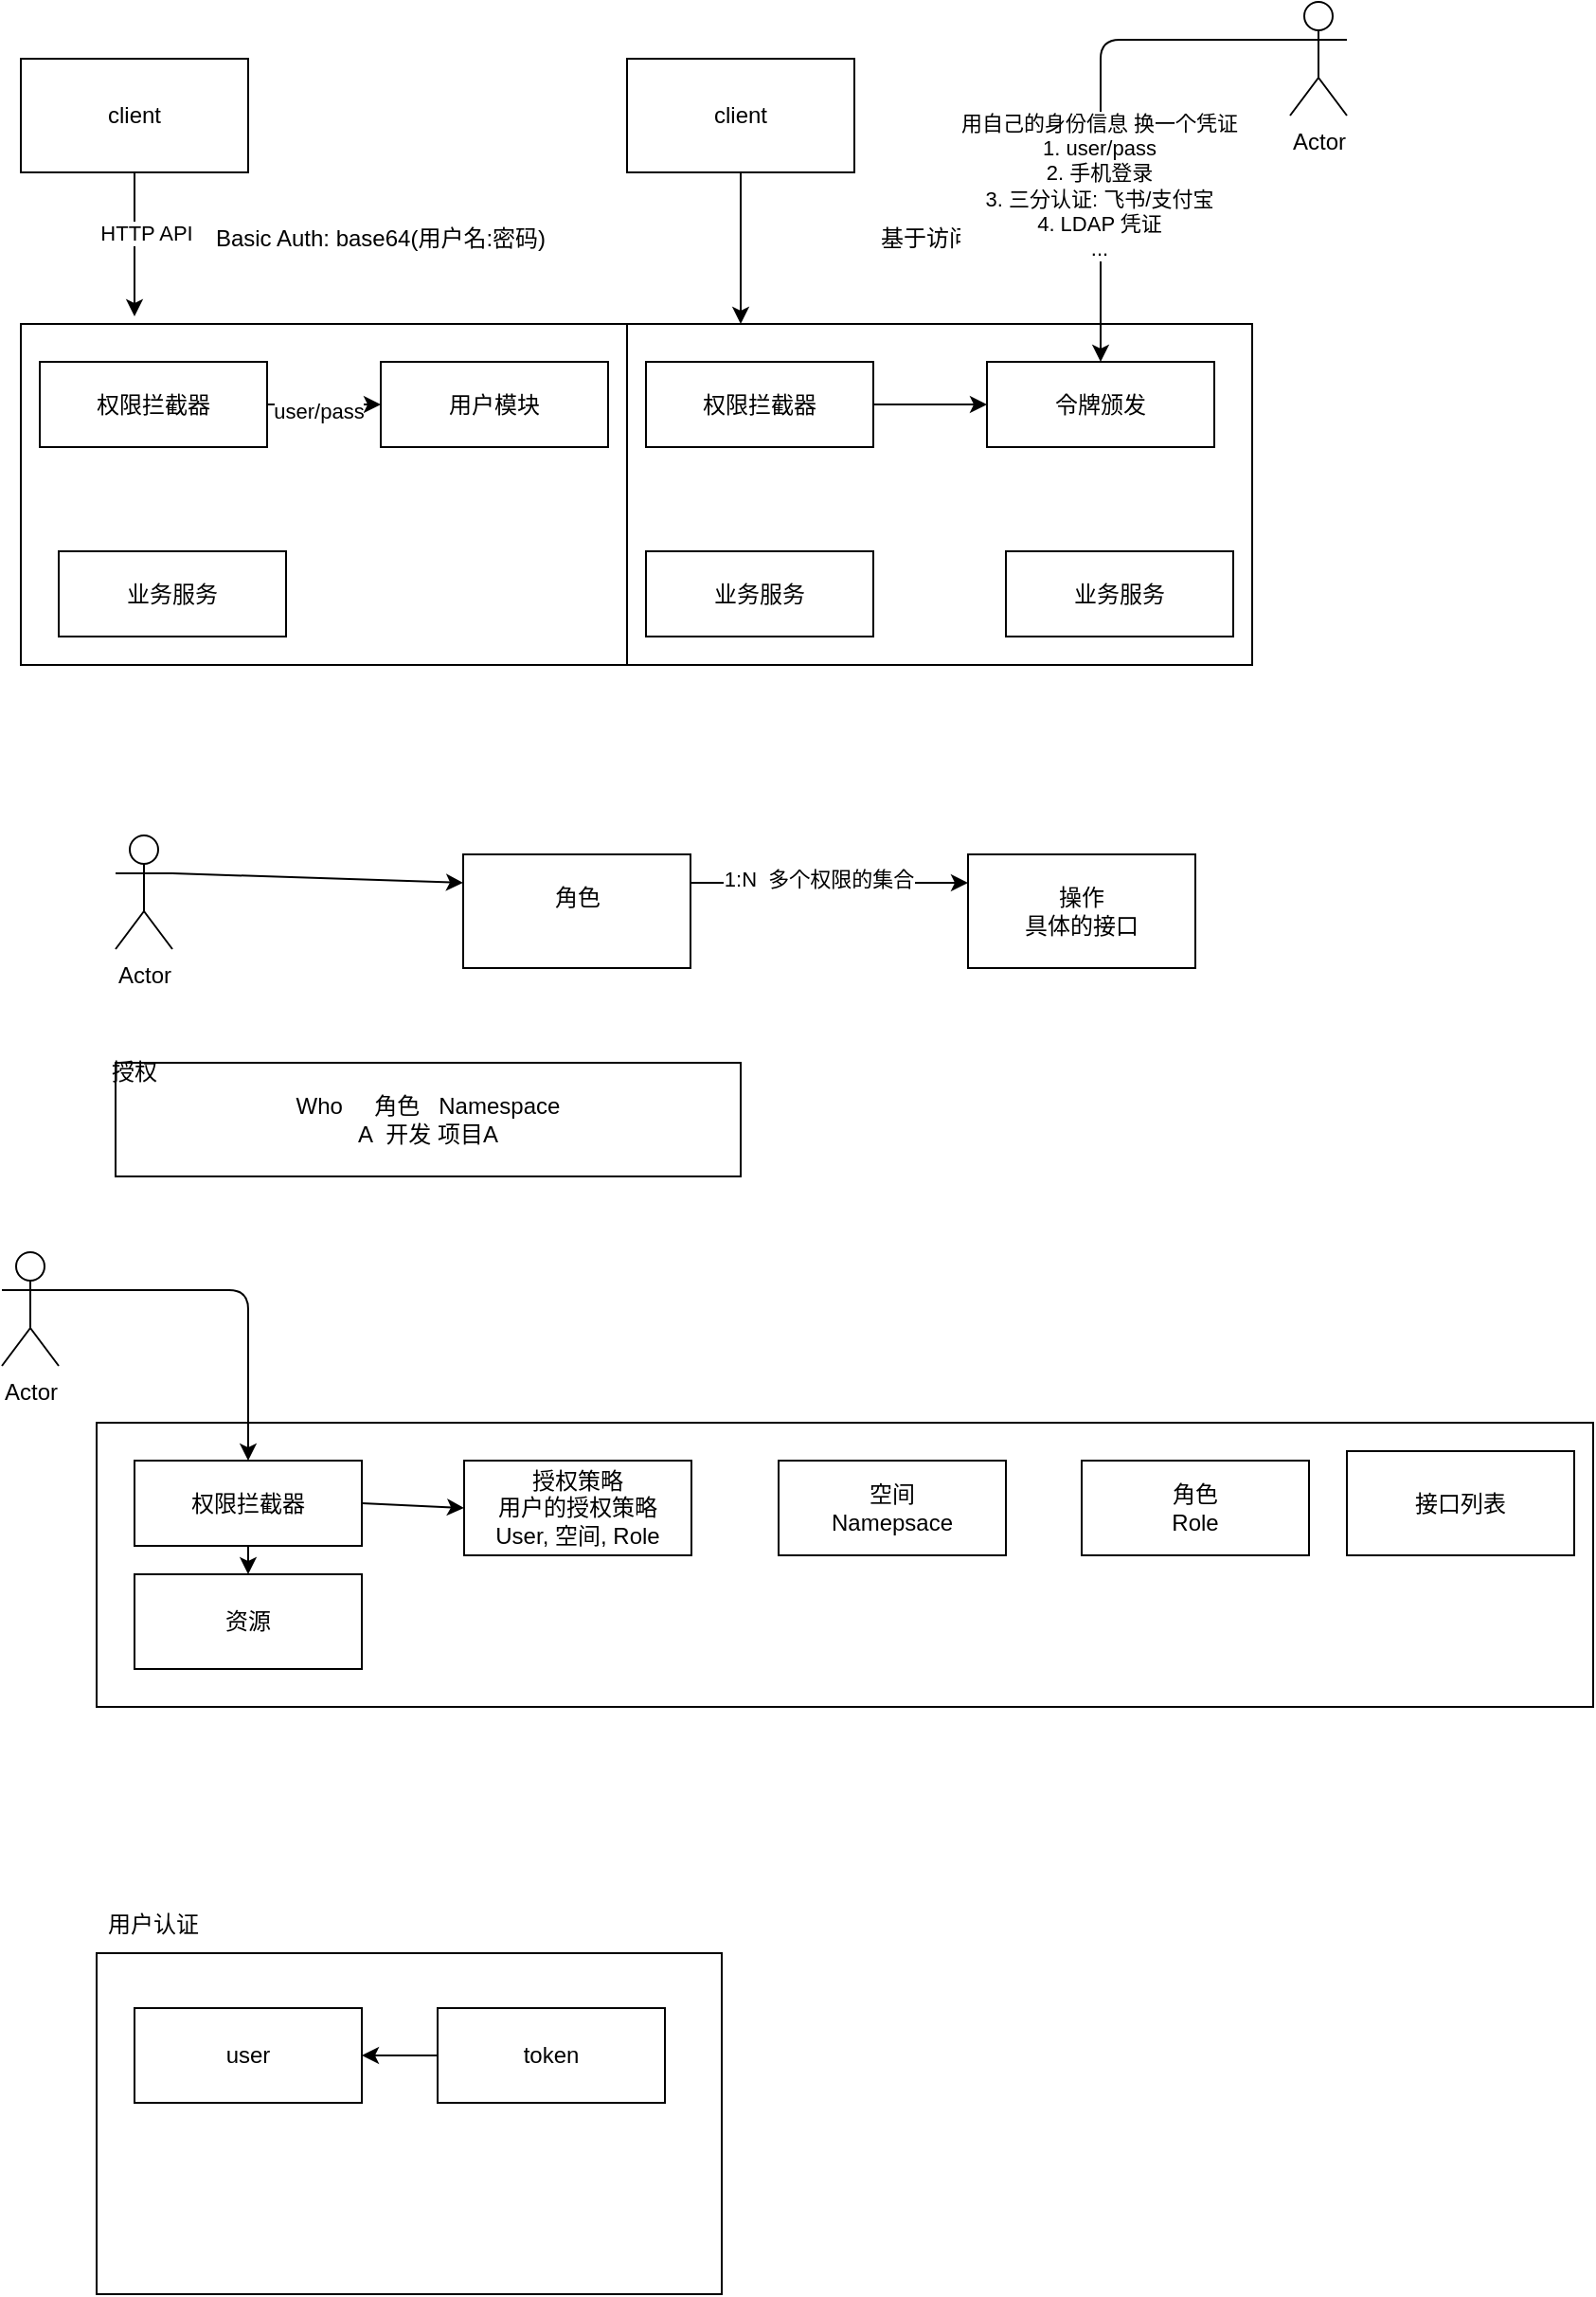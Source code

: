 <mxfile>
    <diagram id="kBUSl4Twz2xUubsumQ87" name="第 1 页">
        <mxGraphModel dx="892" dy="371" grid="1" gridSize="10" guides="1" tooltips="1" connect="1" arrows="1" fold="1" page="1" pageScale="1" pageWidth="827" pageHeight="1169" math="0" shadow="0">
            <root>
                <mxCell id="0"/>
                <mxCell id="1" parent="0"/>
                <mxCell id="24" value="" style="rounded=0;whiteSpace=wrap;html=1;" parent="1" vertex="1">
                    <mxGeometry x="380" y="230" width="330" height="180" as="geometry"/>
                </mxCell>
                <mxCell id="2" value="" style="rounded=0;whiteSpace=wrap;html=1;" parent="1" vertex="1">
                    <mxGeometry x="60" y="230" width="320" height="180" as="geometry"/>
                </mxCell>
                <mxCell id="3" value="client" style="rounded=0;whiteSpace=wrap;html=1;" parent="1" vertex="1">
                    <mxGeometry x="60" y="90" width="120" height="60" as="geometry"/>
                </mxCell>
                <mxCell id="4" style="edgeStyle=none;html=1;exitX=0.5;exitY=1;exitDx=0;exitDy=0;" parent="1" source="3" edge="1">
                    <mxGeometry relative="1" as="geometry">
                        <mxPoint x="120" y="226" as="targetPoint"/>
                    </mxGeometry>
                </mxCell>
                <mxCell id="5" value="HTTP API" style="edgeLabel;html=1;align=center;verticalAlign=middle;resizable=0;points=[];" parent="4" vertex="1" connectable="0">
                    <mxGeometry x="-0.165" y="6" relative="1" as="geometry">
                        <mxPoint as="offset"/>
                    </mxGeometry>
                </mxCell>
                <mxCell id="6" value="Basic Auth: base64(用户名:密码)" style="text;html=1;align=center;verticalAlign=middle;whiteSpace=wrap;rounded=0;" parent="1" vertex="1">
                    <mxGeometry x="160" y="170" width="180" height="30" as="geometry"/>
                </mxCell>
                <mxCell id="9" style="edgeStyle=none;html=1;exitX=1;exitY=0.5;exitDx=0;exitDy=0;entryX=0;entryY=0.5;entryDx=0;entryDy=0;" parent="1" source="7" target="8" edge="1">
                    <mxGeometry relative="1" as="geometry"/>
                </mxCell>
                <mxCell id="10" value="user/pass" style="edgeLabel;html=1;align=center;verticalAlign=middle;resizable=0;points=[];" parent="9" vertex="1" connectable="0">
                    <mxGeometry x="-0.098" y="-3" relative="1" as="geometry">
                        <mxPoint as="offset"/>
                    </mxGeometry>
                </mxCell>
                <mxCell id="7" value="权限拦截器" style="rounded=0;whiteSpace=wrap;html=1;" parent="1" vertex="1">
                    <mxGeometry x="70" y="250" width="120" height="45" as="geometry"/>
                </mxCell>
                <mxCell id="8" value="用户模块" style="rounded=0;whiteSpace=wrap;html=1;" parent="1" vertex="1">
                    <mxGeometry x="250" y="250" width="120" height="45" as="geometry"/>
                </mxCell>
                <mxCell id="11" value="client" style="rounded=0;whiteSpace=wrap;html=1;" parent="1" vertex="1">
                    <mxGeometry x="380" y="90" width="120" height="60" as="geometry"/>
                </mxCell>
                <mxCell id="12" style="edgeStyle=none;html=1;exitX=0.5;exitY=1;exitDx=0;exitDy=0;" parent="1" source="11" edge="1">
                    <mxGeometry relative="1" as="geometry">
                        <mxPoint x="440" y="230" as="targetPoint"/>
                    </mxGeometry>
                </mxCell>
                <mxCell id="13" value="基于访问令牌" style="text;html=1;align=center;verticalAlign=middle;whiteSpace=wrap;rounded=0;" parent="1" vertex="1">
                    <mxGeometry x="460" y="170" width="180" height="30" as="geometry"/>
                </mxCell>
                <mxCell id="17" style="edgeStyle=orthogonalEdgeStyle;html=1;exitX=0;exitY=0.333;exitDx=0;exitDy=0;exitPerimeter=0;entryX=0.5;entryY=0;entryDx=0;entryDy=0;" parent="1" source="15" target="16" edge="1">
                    <mxGeometry relative="1" as="geometry"/>
                </mxCell>
                <mxCell id="18" value="用自己的身份信息 换一个凭证&lt;div&gt;1. user/pass&lt;/div&gt;&lt;div&gt;2. 手机登录&lt;/div&gt;&lt;div&gt;3. 三分认证: 飞书/支付宝&lt;/div&gt;&lt;div&gt;4. LDAP 凭证&lt;/div&gt;&lt;div&gt;...&lt;/div&gt;" style="edgeLabel;html=1;align=center;verticalAlign=middle;resizable=0;points=[];" parent="17" vertex="1" connectable="0">
                    <mxGeometry x="0.31" y="-1" relative="1" as="geometry">
                        <mxPoint as="offset"/>
                    </mxGeometry>
                </mxCell>
                <mxCell id="15" value="Actor" style="shape=umlActor;verticalLabelPosition=bottom;verticalAlign=top;html=1;outlineConnect=0;" parent="1" vertex="1">
                    <mxGeometry x="730" y="60" width="30" height="60" as="geometry"/>
                </mxCell>
                <mxCell id="16" value="令牌颁发" style="rounded=0;whiteSpace=wrap;html=1;" parent="1" vertex="1">
                    <mxGeometry x="570" y="250" width="120" height="45" as="geometry"/>
                </mxCell>
                <mxCell id="19" value="业务服务" style="rounded=0;whiteSpace=wrap;html=1;" parent="1" vertex="1">
                    <mxGeometry x="80" y="350" width="120" height="45" as="geometry"/>
                </mxCell>
                <mxCell id="20" value="业务服务" style="rounded=0;whiteSpace=wrap;html=1;" parent="1" vertex="1">
                    <mxGeometry x="390" y="350" width="120" height="45" as="geometry"/>
                </mxCell>
                <mxCell id="21" value="业务服务" style="rounded=0;whiteSpace=wrap;html=1;" parent="1" vertex="1">
                    <mxGeometry x="580" y="350" width="120" height="45" as="geometry"/>
                </mxCell>
                <mxCell id="23" style="edgeStyle=none;html=1;exitX=1;exitY=0.5;exitDx=0;exitDy=0;entryX=0;entryY=0.5;entryDx=0;entryDy=0;" parent="1" source="22" target="16" edge="1">
                    <mxGeometry relative="1" as="geometry"/>
                </mxCell>
                <mxCell id="22" value="权限拦截器" style="rounded=0;whiteSpace=wrap;html=1;" parent="1" vertex="1">
                    <mxGeometry x="390" y="250" width="120" height="45" as="geometry"/>
                </mxCell>
                <mxCell id="25" value="操作&lt;div&gt;具体的接口&lt;/div&gt;" style="rounded=0;whiteSpace=wrap;html=1;" parent="1" vertex="1">
                    <mxGeometry x="560" y="510" width="120" height="60" as="geometry"/>
                </mxCell>
                <mxCell id="32" style="edgeStyle=none;html=1;exitX=1;exitY=0.333;exitDx=0;exitDy=0;exitPerimeter=0;entryX=0;entryY=0.25;entryDx=0;entryDy=0;" parent="1" source="26" target="29" edge="1">
                    <mxGeometry relative="1" as="geometry"/>
                </mxCell>
                <mxCell id="26" value="Actor" style="shape=umlActor;verticalLabelPosition=bottom;verticalAlign=top;html=1;outlineConnect=0;" parent="1" vertex="1">
                    <mxGeometry x="110" y="500" width="30" height="60" as="geometry"/>
                </mxCell>
                <mxCell id="27" value="Who&amp;nbsp; &amp;nbsp; &amp;nbsp;角色&amp;nbsp; &amp;nbsp;Namespace&lt;div&gt;A&amp;nbsp; 开发 项目A&lt;/div&gt;" style="rounded=0;whiteSpace=wrap;html=1;" parent="1" vertex="1">
                    <mxGeometry x="110" y="620" width="330" height="60" as="geometry"/>
                </mxCell>
                <mxCell id="28" value="授权" style="text;html=1;align=center;verticalAlign=middle;whiteSpace=wrap;rounded=0;" parent="1" vertex="1">
                    <mxGeometry x="90" y="610" width="60" height="30" as="geometry"/>
                </mxCell>
                <mxCell id="30" style="edgeStyle=none;html=1;exitX=1;exitY=0.25;exitDx=0;exitDy=0;entryX=0;entryY=0.25;entryDx=0;entryDy=0;" parent="1" source="29" target="25" edge="1">
                    <mxGeometry relative="1" as="geometry"/>
                </mxCell>
                <mxCell id="31" value="1:N&amp;nbsp; 多个权限的集合" style="edgeLabel;html=1;align=center;verticalAlign=middle;resizable=0;points=[];" parent="30" vertex="1" connectable="0">
                    <mxGeometry x="0.325" y="2" relative="1" as="geometry">
                        <mxPoint x="-30" as="offset"/>
                    </mxGeometry>
                </mxCell>
                <mxCell id="29" value="角色&lt;div&gt;&lt;br&gt;&lt;/div&gt;" style="rounded=0;whiteSpace=wrap;html=1;" parent="1" vertex="1">
                    <mxGeometry x="293.5" y="510" width="120" height="60" as="geometry"/>
                </mxCell>
                <mxCell id="34" value="" style="rounded=0;whiteSpace=wrap;html=1;" parent="1" vertex="1">
                    <mxGeometry x="100" y="810" width="790" height="150" as="geometry"/>
                </mxCell>
                <mxCell id="37" style="html=1;exitX=1;exitY=0.333;exitDx=0;exitDy=0;exitPerimeter=0;entryX=0.5;entryY=0;entryDx=0;entryDy=0;edgeStyle=orthogonalEdgeStyle;" parent="1" source="35" target="38" edge="1">
                    <mxGeometry relative="1" as="geometry"/>
                </mxCell>
                <mxCell id="35" value="Actor" style="shape=umlActor;verticalLabelPosition=bottom;verticalAlign=top;html=1;outlineConnect=0;" parent="1" vertex="1">
                    <mxGeometry x="50" y="720" width="30" height="60" as="geometry"/>
                </mxCell>
                <mxCell id="36" value="资源" style="rounded=0;whiteSpace=wrap;html=1;" parent="1" vertex="1">
                    <mxGeometry x="120" y="890" width="120" height="50" as="geometry"/>
                </mxCell>
                <mxCell id="39" style="edgeStyle=none;html=1;exitX=0.5;exitY=1;exitDx=0;exitDy=0;entryX=0.5;entryY=0;entryDx=0;entryDy=0;" parent="1" source="38" target="36" edge="1">
                    <mxGeometry relative="1" as="geometry"/>
                </mxCell>
                <mxCell id="41" style="edgeStyle=none;html=1;exitX=1;exitY=0.5;exitDx=0;exitDy=0;entryX=0;entryY=0.5;entryDx=0;entryDy=0;" parent="1" source="38" target="40" edge="1">
                    <mxGeometry relative="1" as="geometry"/>
                </mxCell>
                <mxCell id="38" value="权限拦截器" style="rounded=0;whiteSpace=wrap;html=1;" parent="1" vertex="1">
                    <mxGeometry x="120" y="830" width="120" height="45" as="geometry"/>
                </mxCell>
                <mxCell id="40" value="授权策略&lt;div&gt;用户的授权策略&lt;/div&gt;&lt;div&gt;User, 空间, Role&lt;/div&gt;" style="rounded=0;whiteSpace=wrap;html=1;" parent="1" vertex="1">
                    <mxGeometry x="294" y="830" width="120" height="50" as="geometry"/>
                </mxCell>
                <mxCell id="42" value="空间&lt;div&gt;Namepsace&lt;/div&gt;" style="rounded=0;whiteSpace=wrap;html=1;" parent="1" vertex="1">
                    <mxGeometry x="460" y="830" width="120" height="50" as="geometry"/>
                </mxCell>
                <mxCell id="43" value="角色&lt;div&gt;Role&lt;/div&gt;" style="rounded=0;whiteSpace=wrap;html=1;" parent="1" vertex="1">
                    <mxGeometry x="620" y="830" width="120" height="50" as="geometry"/>
                </mxCell>
                <mxCell id="44" value="接口列表" style="rounded=0;whiteSpace=wrap;html=1;" parent="1" vertex="1">
                    <mxGeometry x="760" y="825" width="120" height="55" as="geometry"/>
                </mxCell>
                <mxCell id="45" value="" style="rounded=0;whiteSpace=wrap;html=1;" parent="1" vertex="1">
                    <mxGeometry x="100" y="1090" width="330" height="180" as="geometry"/>
                </mxCell>
                <mxCell id="46" value="用户认证" style="text;html=1;align=center;verticalAlign=middle;whiteSpace=wrap;rounded=0;" parent="1" vertex="1">
                    <mxGeometry x="100" y="1060" width="60" height="30" as="geometry"/>
                </mxCell>
                <mxCell id="49" style="edgeStyle=none;html=1;exitX=0;exitY=0.5;exitDx=0;exitDy=0;" parent="1" source="47" target="48" edge="1">
                    <mxGeometry relative="1" as="geometry"/>
                </mxCell>
                <mxCell id="47" value="token" style="rounded=0;whiteSpace=wrap;html=1;" parent="1" vertex="1">
                    <mxGeometry x="280" y="1119" width="120" height="50" as="geometry"/>
                </mxCell>
                <mxCell id="48" value="user" style="rounded=0;whiteSpace=wrap;html=1;" parent="1" vertex="1">
                    <mxGeometry x="120" y="1119" width="120" height="50" as="geometry"/>
                </mxCell>
            </root>
        </mxGraphModel>
    </diagram>
</mxfile>